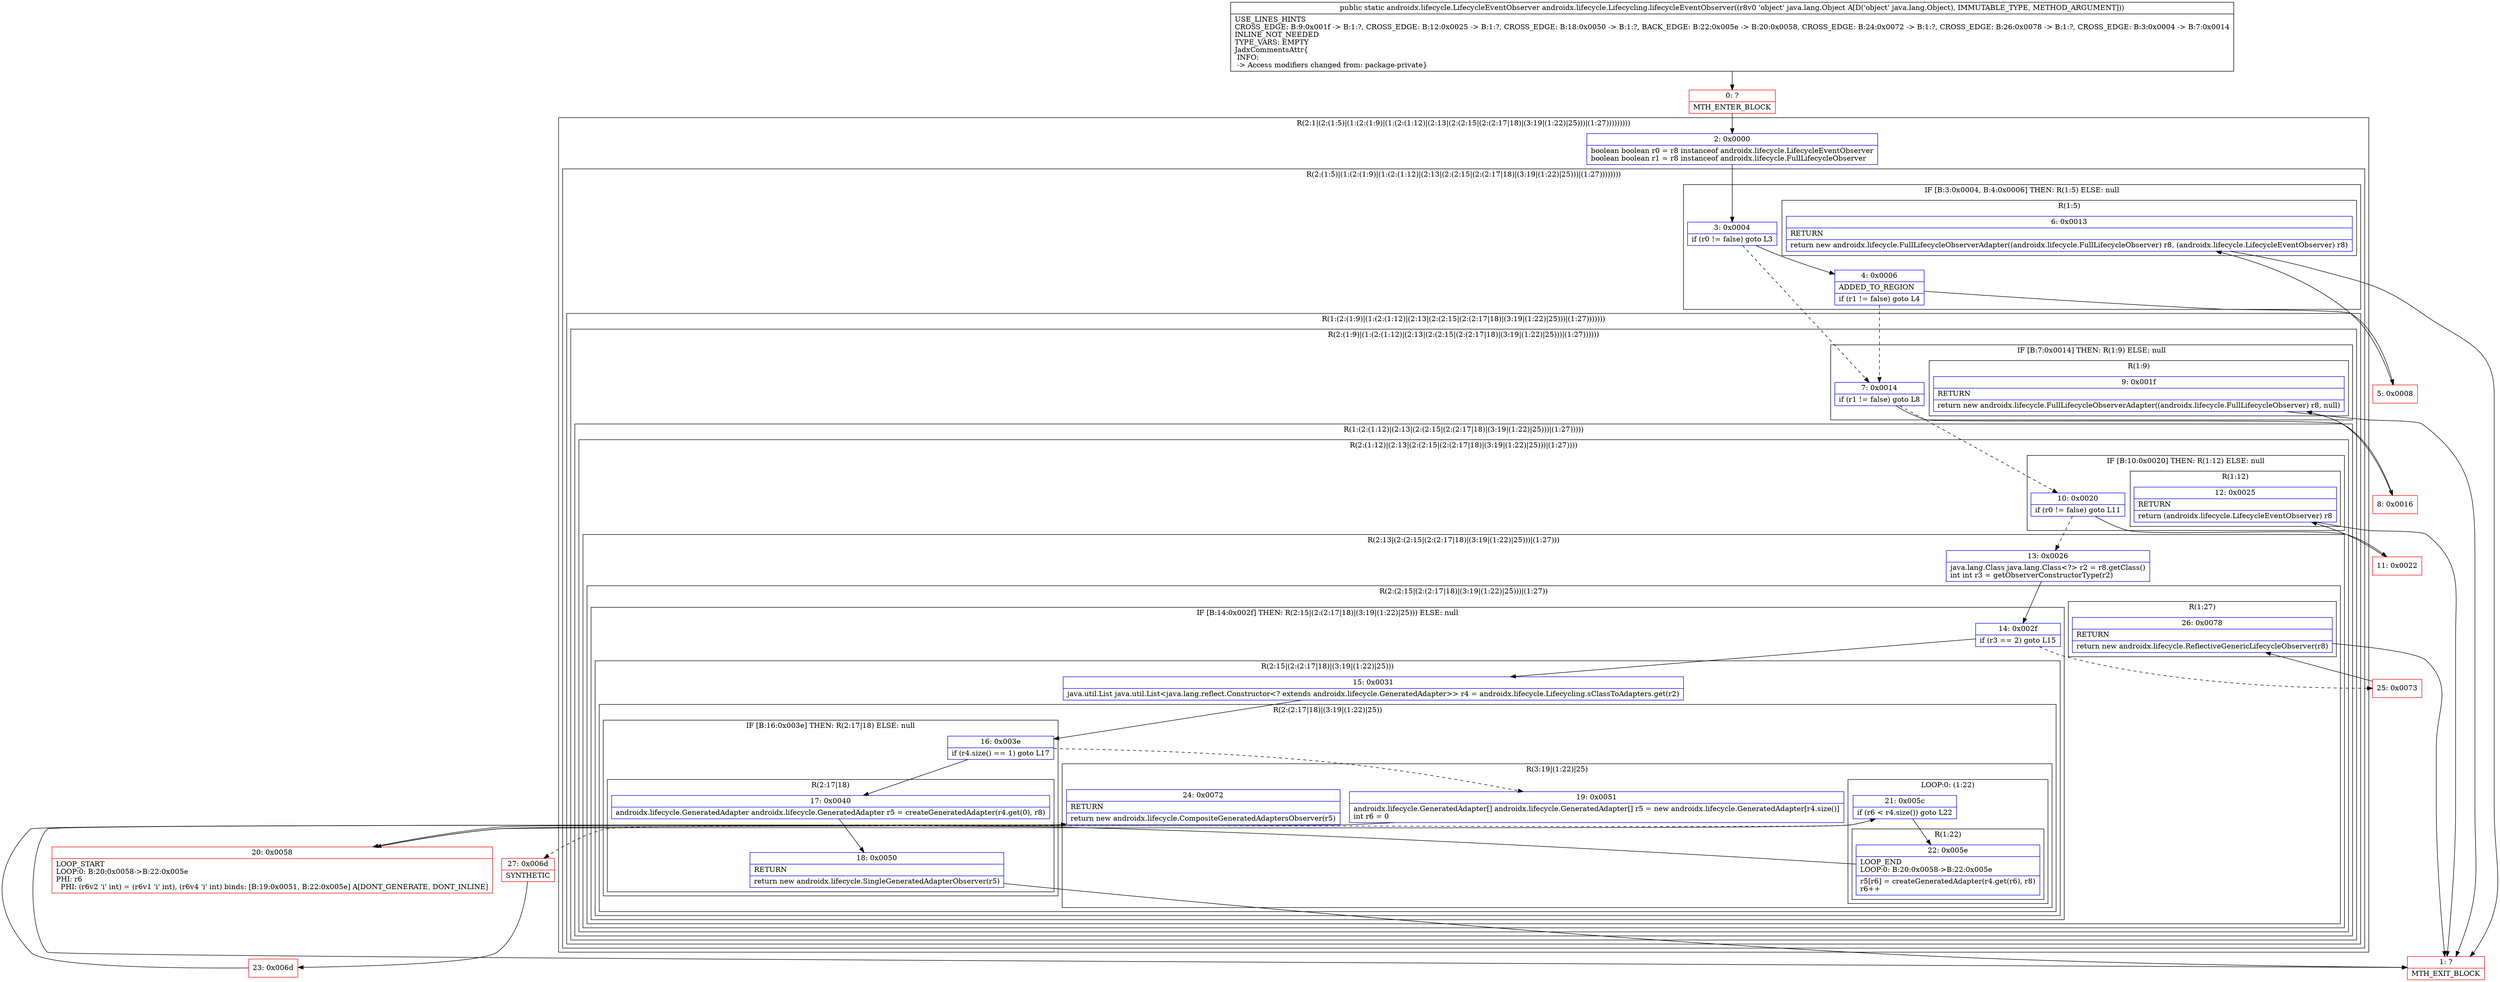 digraph "CFG forandroidx.lifecycle.Lifecycling.lifecycleEventObserver(Ljava\/lang\/Object;)Landroidx\/lifecycle\/LifecycleEventObserver;" {
subgraph cluster_Region_1386486553 {
label = "R(2:1|(2:(1:5)|(1:(2:(1:9)|(1:(2:(1:12)|(2:13|(2:(2:15|(2:(2:17|18)|(3:19|(1:22)|25)))|(1:27)))))))))";
node [shape=record,color=blue];
Node_2 [shape=record,label="{2\:\ 0x0000|boolean boolean r0 = r8 instanceof androidx.lifecycle.LifecycleEventObserver\lboolean boolean r1 = r8 instanceof androidx.lifecycle.FullLifecycleObserver\l}"];
subgraph cluster_Region_836111603 {
label = "R(2:(1:5)|(1:(2:(1:9)|(1:(2:(1:12)|(2:13|(2:(2:15|(2:(2:17|18)|(3:19|(1:22)|25)))|(1:27))))))))";
node [shape=record,color=blue];
subgraph cluster_IfRegion_737447919 {
label = "IF [B:3:0x0004, B:4:0x0006] THEN: R(1:5) ELSE: null";
node [shape=record,color=blue];
Node_3 [shape=record,label="{3\:\ 0x0004|if (r0 != false) goto L3\l}"];
Node_4 [shape=record,label="{4\:\ 0x0006|ADDED_TO_REGION\l|if (r1 != false) goto L4\l}"];
subgraph cluster_Region_166087761 {
label = "R(1:5)";
node [shape=record,color=blue];
Node_6 [shape=record,label="{6\:\ 0x0013|RETURN\l|return new androidx.lifecycle.FullLifecycleObserverAdapter((androidx.lifecycle.FullLifecycleObserver) r8, (androidx.lifecycle.LifecycleEventObserver) r8)\l}"];
}
}
subgraph cluster_Region_893865238 {
label = "R(1:(2:(1:9)|(1:(2:(1:12)|(2:13|(2:(2:15|(2:(2:17|18)|(3:19|(1:22)|25)))|(1:27)))))))";
node [shape=record,color=blue];
subgraph cluster_Region_2008611084 {
label = "R(2:(1:9)|(1:(2:(1:12)|(2:13|(2:(2:15|(2:(2:17|18)|(3:19|(1:22)|25)))|(1:27))))))";
node [shape=record,color=blue];
subgraph cluster_IfRegion_2089134263 {
label = "IF [B:7:0x0014] THEN: R(1:9) ELSE: null";
node [shape=record,color=blue];
Node_7 [shape=record,label="{7\:\ 0x0014|if (r1 != false) goto L8\l}"];
subgraph cluster_Region_1988678300 {
label = "R(1:9)";
node [shape=record,color=blue];
Node_9 [shape=record,label="{9\:\ 0x001f|RETURN\l|return new androidx.lifecycle.FullLifecycleObserverAdapter((androidx.lifecycle.FullLifecycleObserver) r8, null)\l}"];
}
}
subgraph cluster_Region_1303874776 {
label = "R(1:(2:(1:12)|(2:13|(2:(2:15|(2:(2:17|18)|(3:19|(1:22)|25)))|(1:27)))))";
node [shape=record,color=blue];
subgraph cluster_Region_1117214597 {
label = "R(2:(1:12)|(2:13|(2:(2:15|(2:(2:17|18)|(3:19|(1:22)|25)))|(1:27))))";
node [shape=record,color=blue];
subgraph cluster_IfRegion_222729961 {
label = "IF [B:10:0x0020] THEN: R(1:12) ELSE: null";
node [shape=record,color=blue];
Node_10 [shape=record,label="{10\:\ 0x0020|if (r0 != false) goto L11\l}"];
subgraph cluster_Region_1918350914 {
label = "R(1:12)";
node [shape=record,color=blue];
Node_12 [shape=record,label="{12\:\ 0x0025|RETURN\l|return (androidx.lifecycle.LifecycleEventObserver) r8\l}"];
}
}
subgraph cluster_Region_235608301 {
label = "R(2:13|(2:(2:15|(2:(2:17|18)|(3:19|(1:22)|25)))|(1:27)))";
node [shape=record,color=blue];
Node_13 [shape=record,label="{13\:\ 0x0026|java.lang.Class java.lang.Class\<?\> r2 = r8.getClass()\lint int r3 = getObserverConstructorType(r2)\l}"];
subgraph cluster_Region_1123780262 {
label = "R(2:(2:15|(2:(2:17|18)|(3:19|(1:22)|25)))|(1:27))";
node [shape=record,color=blue];
subgraph cluster_IfRegion_952584754 {
label = "IF [B:14:0x002f] THEN: R(2:15|(2:(2:17|18)|(3:19|(1:22)|25))) ELSE: null";
node [shape=record,color=blue];
Node_14 [shape=record,label="{14\:\ 0x002f|if (r3 == 2) goto L15\l}"];
subgraph cluster_Region_26174772 {
label = "R(2:15|(2:(2:17|18)|(3:19|(1:22)|25)))";
node [shape=record,color=blue];
Node_15 [shape=record,label="{15\:\ 0x0031|java.util.List java.util.List\<java.lang.reflect.Constructor\<? extends androidx.lifecycle.GeneratedAdapter\>\> r4 = androidx.lifecycle.Lifecycling.sClassToAdapters.get(r2)\l}"];
subgraph cluster_Region_869995373 {
label = "R(2:(2:17|18)|(3:19|(1:22)|25))";
node [shape=record,color=blue];
subgraph cluster_IfRegion_1775668621 {
label = "IF [B:16:0x003e] THEN: R(2:17|18) ELSE: null";
node [shape=record,color=blue];
Node_16 [shape=record,label="{16\:\ 0x003e|if (r4.size() == 1) goto L17\l}"];
subgraph cluster_Region_1061960746 {
label = "R(2:17|18)";
node [shape=record,color=blue];
Node_17 [shape=record,label="{17\:\ 0x0040|androidx.lifecycle.GeneratedAdapter androidx.lifecycle.GeneratedAdapter r5 = createGeneratedAdapter(r4.get(0), r8)\l}"];
Node_18 [shape=record,label="{18\:\ 0x0050|RETURN\l|return new androidx.lifecycle.SingleGeneratedAdapterObserver(r5)\l}"];
}
}
subgraph cluster_Region_1167087666 {
label = "R(3:19|(1:22)|25)";
node [shape=record,color=blue];
Node_19 [shape=record,label="{19\:\ 0x0051|androidx.lifecycle.GeneratedAdapter[] androidx.lifecycle.GeneratedAdapter[] r5 = new androidx.lifecycle.GeneratedAdapter[r4.size()]\lint r6 = 0\l}"];
subgraph cluster_LoopRegion_1199840360 {
label = "LOOP:0: (1:22)";
node [shape=record,color=blue];
Node_21 [shape=record,label="{21\:\ 0x005c|if (r6 \< r4.size()) goto L22\l}"];
subgraph cluster_Region_451107824 {
label = "R(1:22)";
node [shape=record,color=blue];
Node_22 [shape=record,label="{22\:\ 0x005e|LOOP_END\lLOOP:0: B:20:0x0058\-\>B:22:0x005e\l|r5[r6] = createGeneratedAdapter(r4.get(r6), r8)\lr6++\l}"];
}
}
Node_24 [shape=record,label="{24\:\ 0x0072|RETURN\l|return new androidx.lifecycle.CompositeGeneratedAdaptersObserver(r5)\l}"];
}
}
}
}
subgraph cluster_Region_1258836460 {
label = "R(1:27)";
node [shape=record,color=blue];
Node_26 [shape=record,label="{26\:\ 0x0078|RETURN\l|return new androidx.lifecycle.ReflectiveGenericLifecycleObserver(r8)\l}"];
}
}
}
}
}
}
}
}
}
Node_0 [shape=record,color=red,label="{0\:\ ?|MTH_ENTER_BLOCK\l}"];
Node_5 [shape=record,color=red,label="{5\:\ 0x0008}"];
Node_1 [shape=record,color=red,label="{1\:\ ?|MTH_EXIT_BLOCK\l}"];
Node_8 [shape=record,color=red,label="{8\:\ 0x0016}"];
Node_11 [shape=record,color=red,label="{11\:\ 0x0022}"];
Node_20 [shape=record,color=red,label="{20\:\ 0x0058|LOOP_START\lLOOP:0: B:20:0x0058\-\>B:22:0x005e\lPHI: r6 \l  PHI: (r6v2 'i' int) = (r6v1 'i' int), (r6v4 'i' int) binds: [B:19:0x0051, B:22:0x005e] A[DONT_GENERATE, DONT_INLINE]\l}"];
Node_27 [shape=record,color=red,label="{27\:\ 0x006d|SYNTHETIC\l}"];
Node_23 [shape=record,color=red,label="{23\:\ 0x006d}"];
Node_25 [shape=record,color=red,label="{25\:\ 0x0073}"];
MethodNode[shape=record,label="{public static androidx.lifecycle.LifecycleEventObserver androidx.lifecycle.Lifecycling.lifecycleEventObserver((r8v0 'object' java.lang.Object A[D('object' java.lang.Object), IMMUTABLE_TYPE, METHOD_ARGUMENT]))  | USE_LINES_HINTS\lCROSS_EDGE: B:9:0x001f \-\> B:1:?, CROSS_EDGE: B:12:0x0025 \-\> B:1:?, CROSS_EDGE: B:18:0x0050 \-\> B:1:?, BACK_EDGE: B:22:0x005e \-\> B:20:0x0058, CROSS_EDGE: B:24:0x0072 \-\> B:1:?, CROSS_EDGE: B:26:0x0078 \-\> B:1:?, CROSS_EDGE: B:3:0x0004 \-\> B:7:0x0014\lINLINE_NOT_NEEDED\lTYPE_VARS: EMPTY\lJadxCommentsAttr\{\l INFO: \l \-\> Access modifiers changed from: package\-private\}\l}"];
MethodNode -> Node_0;Node_2 -> Node_3;
Node_3 -> Node_4;
Node_3 -> Node_7[style=dashed];
Node_4 -> Node_5;
Node_4 -> Node_7[style=dashed];
Node_6 -> Node_1;
Node_7 -> Node_8;
Node_7 -> Node_10[style=dashed];
Node_9 -> Node_1;
Node_10 -> Node_11;
Node_10 -> Node_13[style=dashed];
Node_12 -> Node_1;
Node_13 -> Node_14;
Node_14 -> Node_15;
Node_14 -> Node_25[style=dashed];
Node_15 -> Node_16;
Node_16 -> Node_17;
Node_16 -> Node_19[style=dashed];
Node_17 -> Node_18;
Node_18 -> Node_1;
Node_19 -> Node_20;
Node_21 -> Node_22;
Node_21 -> Node_27[style=dashed];
Node_22 -> Node_20;
Node_24 -> Node_1;
Node_26 -> Node_1;
Node_0 -> Node_2;
Node_5 -> Node_6;
Node_8 -> Node_9;
Node_11 -> Node_12;
Node_20 -> Node_21;
Node_27 -> Node_23;
Node_23 -> Node_24;
Node_25 -> Node_26;
}

